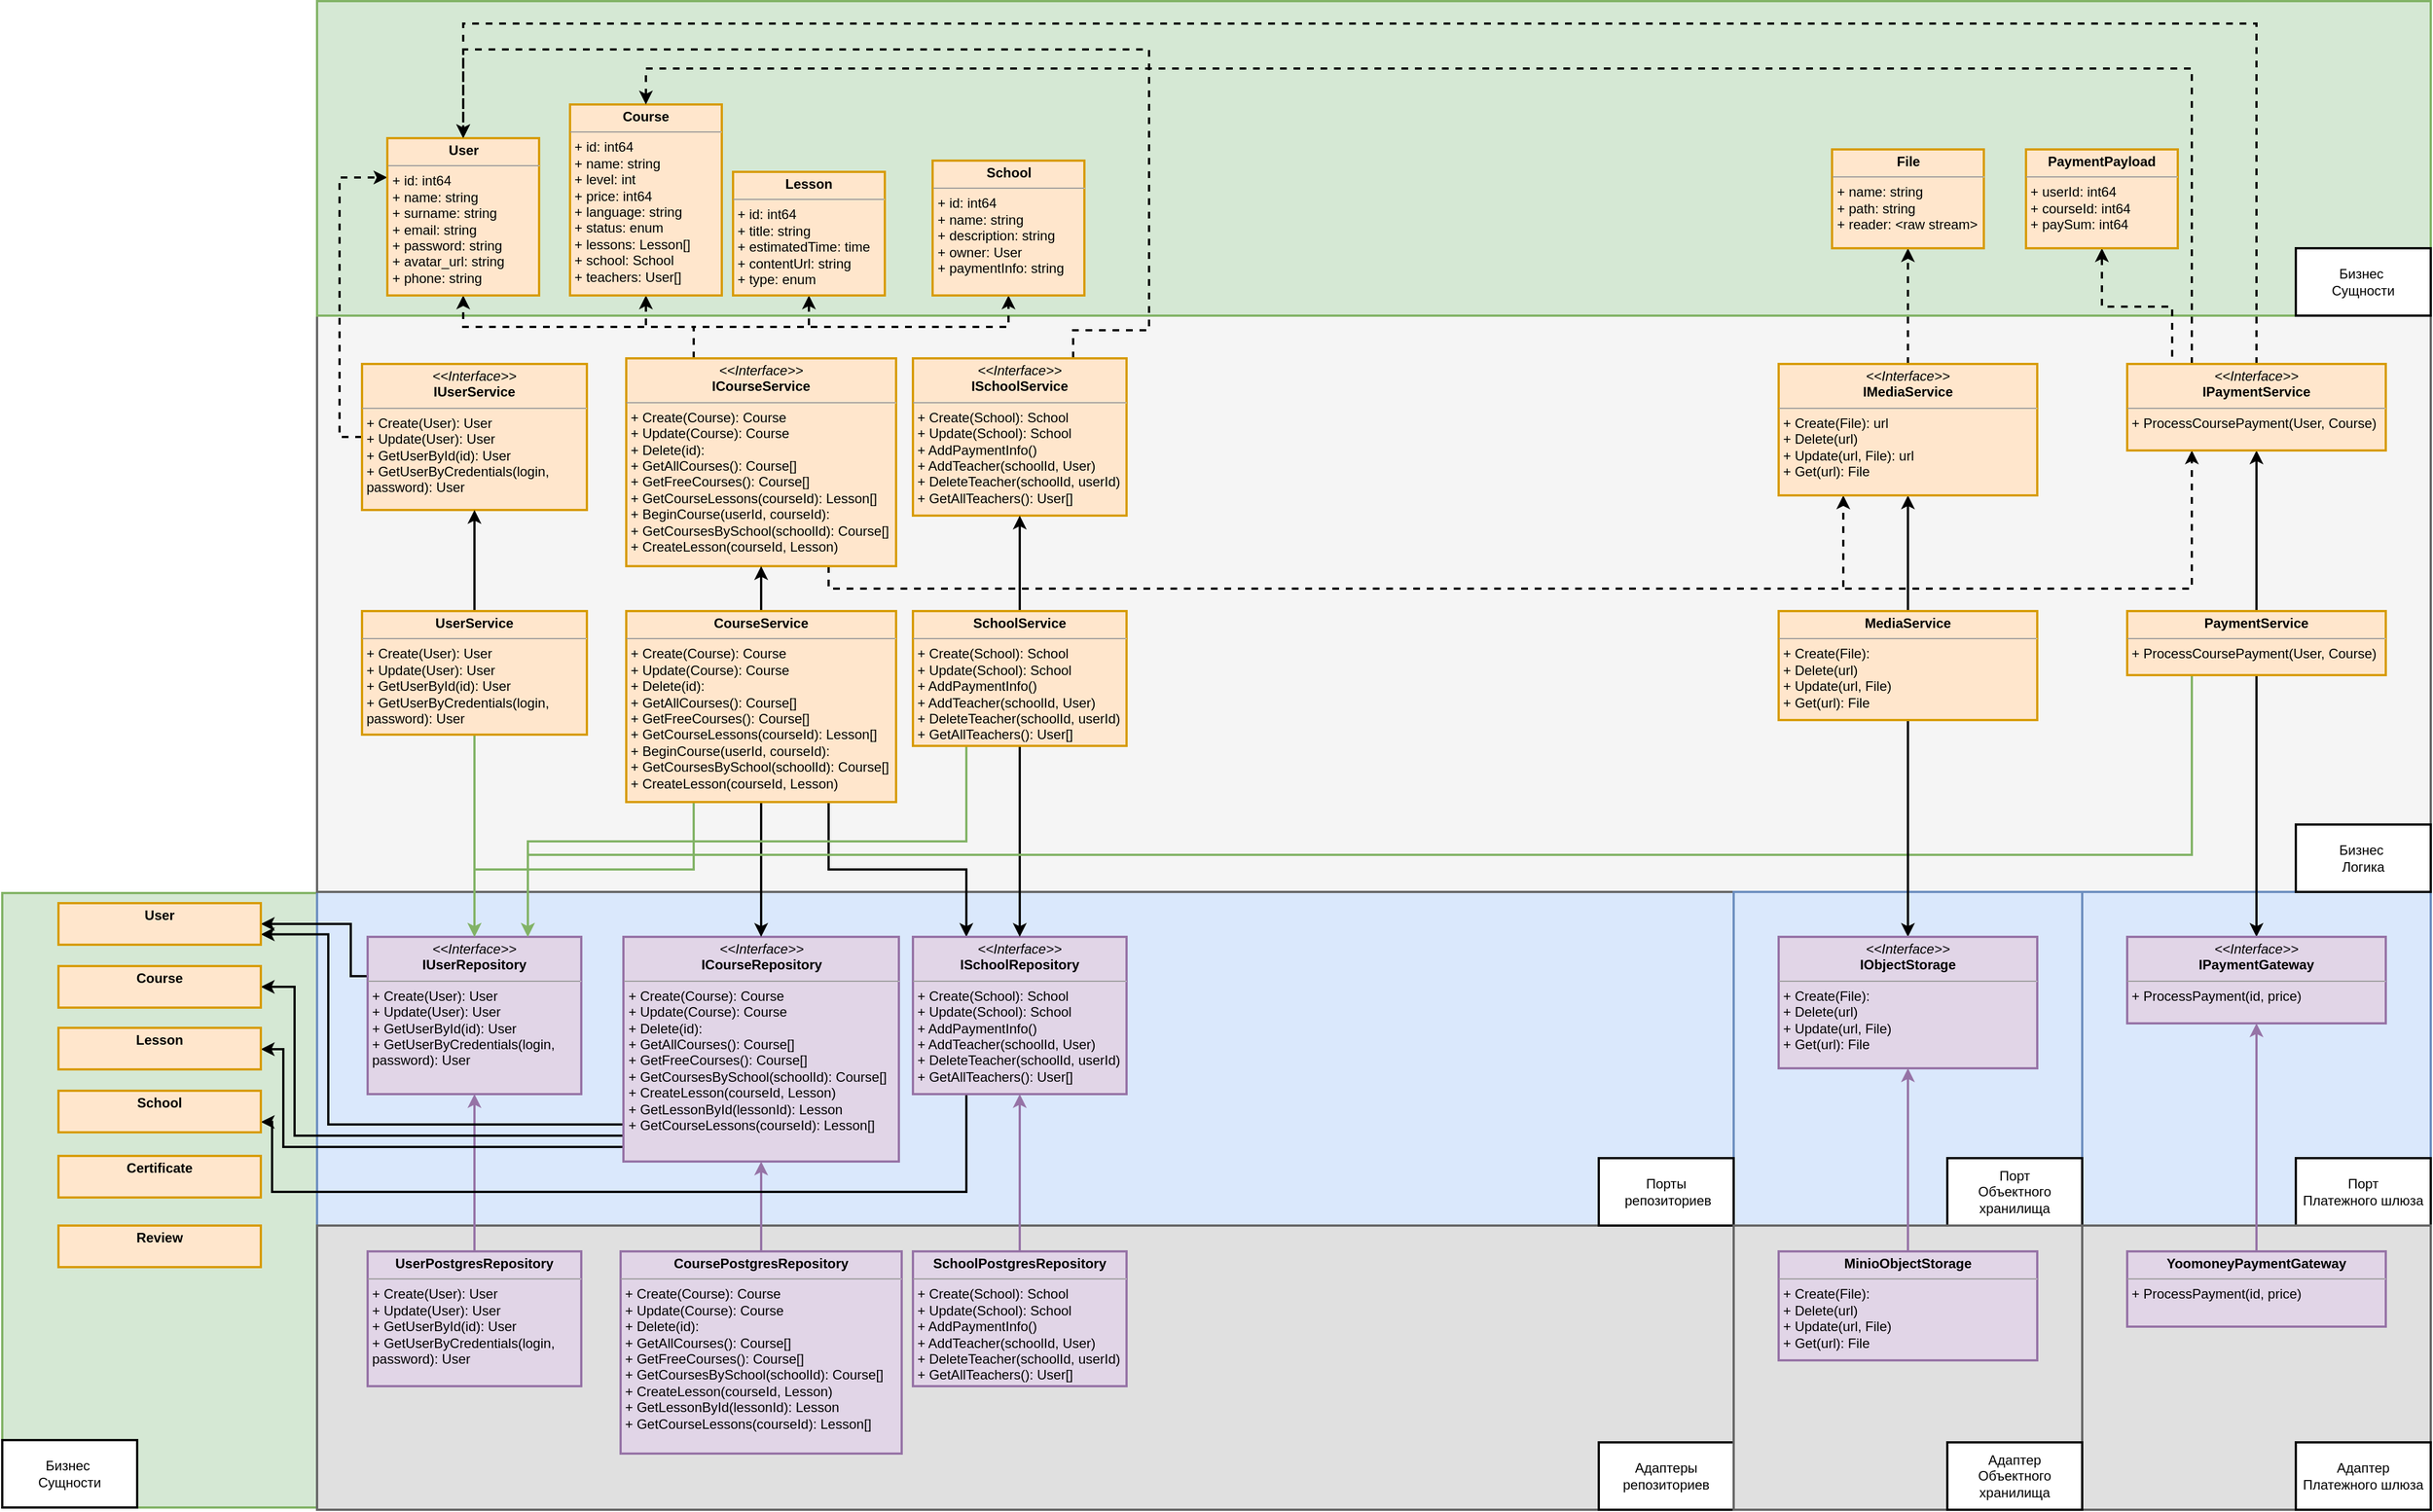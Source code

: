 <mxfile version="24.7.17">
  <diagram name="Page-1" id="ptuOgR4Koqc1qUkyCmJx">
    <mxGraphModel dx="1371" dy="1037" grid="1" gridSize="10" guides="1" tooltips="1" connect="1" arrows="1" fold="1" page="1" pageScale="1" pageWidth="827" pageHeight="1169" math="0" shadow="0">
      <root>
        <mxCell id="0" />
        <mxCell id="1" parent="0" />
        <mxCell id="_JWCpH6sBBp4K9ZSyjIy-2" value="" style="rounded=0;whiteSpace=wrap;html=1;strokeWidth=2;fillColor=#d5e8d4;strokeColor=#82b366;direction=south;" parent="1" vertex="1">
          <mxGeometry x="30" y="864" width="280" height="547" as="geometry" />
        </mxCell>
        <mxCell id="8MR5_gY_EwbowUMmGhpm-122" value="" style="rounded=0;whiteSpace=wrap;html=1;strokeWidth=2;fillColor=#dae8fc;strokeColor=#6c8ebf;" parent="1" vertex="1">
          <mxGeometry x="310" y="863" width="1260" height="297" as="geometry" />
        </mxCell>
        <mxCell id="8MR5_gY_EwbowUMmGhpm-123" value="" style="rounded=0;whiteSpace=wrap;html=1;strokeWidth=2;fillColor=#f5f5f5;fontColor=#333333;strokeColor=#666666;" parent="1" vertex="1">
          <mxGeometry x="310" y="83" width="1880" height="780" as="geometry" />
        </mxCell>
        <mxCell id="_JWCpH6sBBp4K9ZSyjIy-1" value="" style="rounded=0;whiteSpace=wrap;html=1;strokeWidth=2;fillColor=#d5e8d4;strokeColor=#82b366;" parent="1" vertex="1">
          <mxGeometry x="310" y="70" width="1880" height="280" as="geometry" />
        </mxCell>
        <mxCell id="8MR5_gY_EwbowUMmGhpm-121" value="" style="rounded=0;whiteSpace=wrap;html=1;strokeWidth=2;fillColor=#E0E0E0;strokeColor=#666666;fontColor=#333333;" parent="1" vertex="1">
          <mxGeometry x="310" y="1160" width="1260" height="253" as="geometry" />
        </mxCell>
        <mxCell id="_JWCpH6sBBp4K9ZSyjIy-9" style="edgeStyle=orthogonalEdgeStyle;rounded=0;orthogonalLoop=1;jettySize=auto;html=1;exitX=0;exitY=0.25;exitDx=0;exitDy=0;entryX=1;entryY=0.5;entryDx=0;entryDy=0;strokeWidth=2;" parent="1" source="8MR5_gY_EwbowUMmGhpm-12" target="_JWCpH6sBBp4K9ZSyjIy-3" edge="1">
          <mxGeometry relative="1" as="geometry">
            <Array as="points">
              <mxPoint x="340" y="938" />
              <mxPoint x="340" y="892" />
            </Array>
          </mxGeometry>
        </mxCell>
        <mxCell id="8MR5_gY_EwbowUMmGhpm-12" value="&lt;p style=&quot;margin:0px;margin-top:4px;text-align:center;&quot;&gt;&lt;i&gt;&amp;lt;&amp;lt;Interface&amp;gt;&amp;gt;&lt;/i&gt;&lt;br&gt;&lt;b&gt;IUserRepository&lt;/b&gt;&lt;/p&gt;&lt;hr size=&quot;1&quot;&gt;&lt;p style=&quot;border-color: var(--border-color); margin: 0px 0px 0px 4px;&quot;&gt;+ Create(User): User&lt;br style=&quot;border-color: var(--border-color);&quot;&gt;+ Update(User): User&lt;/p&gt;&lt;p style=&quot;border-color: var(--border-color); margin: 0px 0px 0px 4px;&quot;&gt;+ GetUserById(id): User&lt;/p&gt;&lt;p style=&quot;border-color: var(--border-color); margin: 0px 0px 0px 4px;&quot;&gt;+ GetUserByCredentials(login, password): User&lt;/p&gt;" style="verticalAlign=top;align=left;overflow=fill;fontSize=12;fontFamily=Helvetica;html=1;whiteSpace=wrap;strokeWidth=2;fillColor=#e1d5e7;strokeColor=#9673a6;" parent="1" vertex="1">
          <mxGeometry x="355" y="903" width="190" height="140" as="geometry" />
        </mxCell>
        <mxCell id="8MR5_gY_EwbowUMmGhpm-19" style="edgeStyle=orthogonalEdgeStyle;rounded=0;orthogonalLoop=1;jettySize=auto;html=1;exitX=0.5;exitY=0;exitDx=0;exitDy=0;entryX=0.5;entryY=1;entryDx=0;entryDy=0;fillColor=#e1d5e7;strokeColor=#9673a6;strokeWidth=2;" parent="1" source="8MR5_gY_EwbowUMmGhpm-13" target="8MR5_gY_EwbowUMmGhpm-12" edge="1">
          <mxGeometry relative="1" as="geometry" />
        </mxCell>
        <mxCell id="8MR5_gY_EwbowUMmGhpm-13" value="&lt;p style=&quot;margin:0px;margin-top:4px;text-align:center;&quot;&gt;&lt;b&gt;UserPostgresRepository&lt;/b&gt;&lt;/p&gt;&lt;hr size=&quot;1&quot;&gt;&lt;p style=&quot;border-color: var(--border-color); margin: 0px 0px 0px 4px;&quot;&gt;+ Create(User): User&lt;br style=&quot;border-color: var(--border-color);&quot;&gt;+ Update(User): User&lt;/p&gt;&lt;p style=&quot;border-color: var(--border-color); margin: 0px 0px 0px 4px;&quot;&gt;+ GetUserById(id): User&lt;/p&gt;&lt;p style=&quot;border-color: var(--border-color); margin: 0px 0px 0px 4px;&quot;&gt;+ GetUserByCredentials(login, password): User&lt;/p&gt;" style="verticalAlign=top;align=left;overflow=fill;fontSize=12;fontFamily=Helvetica;html=1;whiteSpace=wrap;strokeWidth=2;fillColor=#e1d5e7;strokeColor=#9673a6;" parent="1" vertex="1">
          <mxGeometry x="355" y="1183" width="190" height="120" as="geometry" />
        </mxCell>
        <mxCell id="8MR5_gY_EwbowUMmGhpm-92" style="edgeStyle=orthogonalEdgeStyle;rounded=0;orthogonalLoop=1;jettySize=auto;html=1;exitX=0;exitY=0.5;exitDx=0;exitDy=0;entryX=0;entryY=0.25;entryDx=0;entryDy=0;dashed=1;strokeWidth=2;" parent="1" source="8MR5_gY_EwbowUMmGhpm-15" target="8MR5_gY_EwbowUMmGhpm-83" edge="1">
          <mxGeometry relative="1" as="geometry" />
        </mxCell>
        <mxCell id="8MR5_gY_EwbowUMmGhpm-15" value="&lt;p style=&quot;margin:0px;margin-top:4px;text-align:center;&quot;&gt;&lt;i&gt;&amp;lt;&amp;lt;Interface&amp;gt;&amp;gt;&lt;/i&gt;&lt;br&gt;&lt;b&gt;IUserService&lt;/b&gt;&lt;/p&gt;&lt;hr size=&quot;1&quot;&gt;&lt;p style=&quot;margin:0px;margin-left:4px;&quot;&gt;+ Create(User): User&lt;br&gt;+ Update(User): User&lt;/p&gt;&lt;p style=&quot;margin:0px;margin-left:4px;&quot;&gt;+ GetUserById(id): User&lt;/p&gt;&lt;p style=&quot;margin:0px;margin-left:4px;&quot;&gt;+ GetUserByCredentials(login, password): User&lt;/p&gt;" style="verticalAlign=top;align=left;overflow=fill;fontSize=12;fontFamily=Helvetica;html=1;whiteSpace=wrap;strokeWidth=2;fillColor=#ffe6cc;strokeColor=#d79b00;" parent="1" vertex="1">
          <mxGeometry x="350" y="393" width="200" height="130" as="geometry" />
        </mxCell>
        <mxCell id="8MR5_gY_EwbowUMmGhpm-105" style="edgeStyle=orthogonalEdgeStyle;rounded=0;orthogonalLoop=1;jettySize=auto;html=1;exitX=0.5;exitY=0;exitDx=0;exitDy=0;entryX=0.5;entryY=1;entryDx=0;entryDy=0;strokeWidth=2;" parent="1" source="8MR5_gY_EwbowUMmGhpm-17" target="8MR5_gY_EwbowUMmGhpm-15" edge="1">
          <mxGeometry relative="1" as="geometry" />
        </mxCell>
        <mxCell id="8MR5_gY_EwbowUMmGhpm-110" style="edgeStyle=orthogonalEdgeStyle;rounded=0;orthogonalLoop=1;jettySize=auto;html=1;exitX=0.5;exitY=1;exitDx=0;exitDy=0;entryX=0.5;entryY=0;entryDx=0;entryDy=0;fillColor=#d5e8d4;strokeColor=#82b366;strokeWidth=2;endArrow=classic;endFill=1;startArrow=none;startFill=0;" parent="1" source="8MR5_gY_EwbowUMmGhpm-17" target="8MR5_gY_EwbowUMmGhpm-12" edge="1">
          <mxGeometry relative="1" as="geometry" />
        </mxCell>
        <mxCell id="8MR5_gY_EwbowUMmGhpm-17" value="&lt;p style=&quot;margin:0px;margin-top:4px;text-align:center;&quot;&gt;&lt;b&gt;UserService&lt;/b&gt;&lt;/p&gt;&lt;hr size=&quot;1&quot;&gt;&lt;p style=&quot;border-color: var(--border-color); margin: 0px 0px 0px 4px;&quot;&gt;+ Create(User): User&lt;br style=&quot;border-color: var(--border-color);&quot;&gt;+ Update(User): User&lt;/p&gt;&lt;p style=&quot;border-color: var(--border-color); margin: 0px 0px 0px 4px;&quot;&gt;+ GetUserById(id): User&lt;/p&gt;&lt;p style=&quot;border-color: var(--border-color); margin: 0px 0px 0px 4px;&quot;&gt;+ GetUserByCredentials(login, password): User&lt;/p&gt;" style="verticalAlign=top;align=left;overflow=fill;fontSize=12;fontFamily=Helvetica;html=1;whiteSpace=wrap;strokeWidth=2;fillColor=#ffe6cc;strokeColor=#d79b00;" parent="1" vertex="1">
          <mxGeometry x="350" y="613" width="200" height="110" as="geometry" />
        </mxCell>
        <mxCell id="_JWCpH6sBBp4K9ZSyjIy-10" style="edgeStyle=orthogonalEdgeStyle;rounded=0;orthogonalLoop=1;jettySize=auto;html=1;exitX=0;exitY=0.75;exitDx=0;exitDy=0;entryX=1;entryY=0.75;entryDx=0;entryDy=0;strokeWidth=2;" parent="1" source="8MR5_gY_EwbowUMmGhpm-41" target="_JWCpH6sBBp4K9ZSyjIy-3" edge="1">
          <mxGeometry relative="1" as="geometry">
            <Array as="points">
              <mxPoint x="583" y="1070" />
              <mxPoint x="320" y="1070" />
              <mxPoint x="320" y="901" />
            </Array>
          </mxGeometry>
        </mxCell>
        <mxCell id="_JWCpH6sBBp4K9ZSyjIy-12" style="edgeStyle=orthogonalEdgeStyle;rounded=0;orthogonalLoop=1;jettySize=auto;html=1;exitX=0;exitY=0.75;exitDx=0;exitDy=0;entryX=1;entryY=0.5;entryDx=0;entryDy=0;strokeWidth=2;" parent="1" source="8MR5_gY_EwbowUMmGhpm-41" target="_JWCpH6sBBp4K9ZSyjIy-4" edge="1">
          <mxGeometry relative="1" as="geometry">
            <Array as="points">
              <mxPoint x="583" y="1080" />
              <mxPoint x="290" y="1080" />
              <mxPoint x="290" y="948" />
            </Array>
          </mxGeometry>
        </mxCell>
        <mxCell id="_JWCpH6sBBp4K9ZSyjIy-13" style="edgeStyle=orthogonalEdgeStyle;rounded=0;orthogonalLoop=1;jettySize=auto;html=1;exitX=0;exitY=0.75;exitDx=0;exitDy=0;strokeWidth=2;" parent="1" source="8MR5_gY_EwbowUMmGhpm-41" target="_JWCpH6sBBp4K9ZSyjIy-5" edge="1">
          <mxGeometry relative="1" as="geometry">
            <Array as="points">
              <mxPoint x="583" y="1090" />
              <mxPoint x="280" y="1090" />
              <mxPoint x="280" y="1003" />
            </Array>
          </mxGeometry>
        </mxCell>
        <mxCell id="8MR5_gY_EwbowUMmGhpm-41" value="&lt;p style=&quot;margin:0px;margin-top:4px;text-align:center;&quot;&gt;&lt;i&gt;&amp;lt;&amp;lt;Interface&amp;gt;&amp;gt;&lt;/i&gt;&lt;br&gt;&lt;b&gt;ICourseRepository&lt;/b&gt;&lt;/p&gt;&lt;hr size=&quot;1&quot;&gt;&lt;p style=&quot;border-color: var(--border-color); margin: 0px 0px 0px 4px;&quot;&gt;+ Create(Course): Course&lt;br style=&quot;border-color: var(--border-color);&quot;&gt;+ Update(Course): Course&lt;/p&gt;&lt;p style=&quot;border-color: var(--border-color); margin: 0px 0px 0px 4px;&quot;&gt;+ Delete(id):&lt;/p&gt;&lt;p style=&quot;border-color: var(--border-color); margin: 0px 0px 0px 4px;&quot;&gt;+ GetAllCourses(): Course[]&lt;/p&gt;&lt;p style=&quot;border-color: var(--border-color); margin: 0px 0px 0px 4px;&quot;&gt;+ GetFreeCourses(): Course[]&lt;/p&gt;&lt;p style=&quot;border-color: var(--border-color); margin: 0px 0px 0px 4px;&quot;&gt;+ GetCoursesBySchool(schoolId): Course[]&lt;/p&gt;&lt;p style=&quot;border-color: var(--border-color); margin: 0px 0px 0px 4px;&quot;&gt;+ CreateLesson(courseId, Lesson)&lt;/p&gt;&lt;p style=&quot;border-color: var(--border-color); margin: 0px 0px 0px 4px;&quot;&gt;+ GetLessonById(lessonId): Lesson&lt;/p&gt;&lt;p style=&quot;border-color: var(--border-color); margin: 0px 0px 0px 4px;&quot;&gt;+ GetCourseLessons(courseId): Lesson[]&lt;br&gt;&lt;/p&gt;" style="verticalAlign=top;align=left;overflow=fill;fontSize=12;fontFamily=Helvetica;html=1;whiteSpace=wrap;strokeWidth=2;fillColor=#e1d5e7;strokeColor=#9673a6;" parent="1" vertex="1">
          <mxGeometry x="582.5" y="903" width="245" height="200" as="geometry" />
        </mxCell>
        <mxCell id="8MR5_gY_EwbowUMmGhpm-42" style="edgeStyle=orthogonalEdgeStyle;rounded=0;orthogonalLoop=1;jettySize=auto;html=1;exitX=0.5;exitY=0;exitDx=0;exitDy=0;entryX=0.5;entryY=1;entryDx=0;entryDy=0;fillColor=#e1d5e7;strokeColor=#9673a6;strokeWidth=2;" parent="1" source="8MR5_gY_EwbowUMmGhpm-43" target="8MR5_gY_EwbowUMmGhpm-41" edge="1">
          <mxGeometry relative="1" as="geometry" />
        </mxCell>
        <mxCell id="8MR5_gY_EwbowUMmGhpm-43" value="&lt;p style=&quot;margin:0px;margin-top:4px;text-align:center;&quot;&gt;&lt;b&gt;CoursePostgresRepository&lt;/b&gt;&lt;/p&gt;&lt;hr size=&quot;1&quot;&gt;&lt;p style=&quot;border-color: var(--border-color); margin: 0px 0px 0px 4px;&quot;&gt;+ Create(Course): Course&lt;br style=&quot;border-color: var(--border-color);&quot;&gt;+ Update(Course): Course&lt;/p&gt;&lt;p style=&quot;border-color: var(--border-color); margin: 0px 0px 0px 4px;&quot;&gt;+ Delete(id):&lt;/p&gt;&lt;p style=&quot;border-color: var(--border-color); margin: 0px 0px 0px 4px;&quot;&gt;+ GetAllCourses(): Course[]&lt;/p&gt;&lt;p style=&quot;border-color: var(--border-color); margin: 0px 0px 0px 4px;&quot;&gt;+ GetFreeCourses(): Course[]&lt;/p&gt;&lt;p style=&quot;border-color: var(--border-color); margin: 0px 0px 0px 4px;&quot;&gt;+ GetCoursesBySchool(schoolId): Course[]&lt;/p&gt;&lt;p style=&quot;border-color: var(--border-color); margin: 0px 0px 0px 4px;&quot;&gt;+ CreateLesson(courseId, Lesson)&lt;/p&gt;&lt;p style=&quot;border-color: var(--border-color); margin: 0px 0px 0px 4px;&quot;&gt;+ GetLessonById(lessonId): Lesson&lt;/p&gt;&lt;p style=&quot;border-color: var(--border-color); margin: 0px 0px 0px 4px;&quot;&gt;+ GetCourseLessons(courseId): Lesson[]&lt;/p&gt;" style="verticalAlign=top;align=left;overflow=fill;fontSize=12;fontFamily=Helvetica;html=1;whiteSpace=wrap;strokeWidth=2;fillColor=#e1d5e7;strokeColor=#9673a6;" parent="1" vertex="1">
          <mxGeometry x="580" y="1183" width="250" height="180" as="geometry" />
        </mxCell>
        <mxCell id="8MR5_gY_EwbowUMmGhpm-93" style="edgeStyle=orthogonalEdgeStyle;rounded=0;orthogonalLoop=1;jettySize=auto;html=1;exitX=0.25;exitY=0;exitDx=0;exitDy=0;entryX=0.5;entryY=1;entryDx=0;entryDy=0;dashed=1;strokeWidth=2;" parent="1" source="8MR5_gY_EwbowUMmGhpm-44" target="8MR5_gY_EwbowUMmGhpm-85" edge="1">
          <mxGeometry relative="1" as="geometry" />
        </mxCell>
        <mxCell id="8MR5_gY_EwbowUMmGhpm-94" style="edgeStyle=orthogonalEdgeStyle;rounded=0;orthogonalLoop=1;jettySize=auto;html=1;exitX=0.25;exitY=0;exitDx=0;exitDy=0;entryX=0.5;entryY=1;entryDx=0;entryDy=0;dashed=1;strokeWidth=2;" parent="1" source="8MR5_gY_EwbowUMmGhpm-44" target="8MR5_gY_EwbowUMmGhpm-89" edge="1">
          <mxGeometry relative="1" as="geometry" />
        </mxCell>
        <mxCell id="8MR5_gY_EwbowUMmGhpm-95" style="edgeStyle=orthogonalEdgeStyle;rounded=0;orthogonalLoop=1;jettySize=auto;html=1;exitX=0.25;exitY=0;exitDx=0;exitDy=0;entryX=0.5;entryY=1;entryDx=0;entryDy=0;dashed=1;strokeWidth=2;" parent="1" source="8MR5_gY_EwbowUMmGhpm-44" target="8MR5_gY_EwbowUMmGhpm-83" edge="1">
          <mxGeometry relative="1" as="geometry" />
        </mxCell>
        <mxCell id="8MR5_gY_EwbowUMmGhpm-96" style="edgeStyle=orthogonalEdgeStyle;rounded=0;orthogonalLoop=1;jettySize=auto;html=1;exitX=0.25;exitY=0;exitDx=0;exitDy=0;entryX=0.5;entryY=1;entryDx=0;entryDy=0;dashed=1;strokeWidth=2;" parent="1" source="8MR5_gY_EwbowUMmGhpm-44" target="8MR5_gY_EwbowUMmGhpm-87" edge="1">
          <mxGeometry relative="1" as="geometry" />
        </mxCell>
        <mxCell id="GJxRNkqhpNp7_QqbS1nD-1" style="edgeStyle=orthogonalEdgeStyle;rounded=0;orthogonalLoop=1;jettySize=auto;html=1;exitX=0.75;exitY=1;exitDx=0;exitDy=0;entryX=0.25;entryY=1;entryDx=0;entryDy=0;dashed=1;strokeWidth=2;" parent="1" source="8MR5_gY_EwbowUMmGhpm-44" target="_JWCpH6sBBp4K9ZSyjIy-32" edge="1">
          <mxGeometry relative="1" as="geometry" />
        </mxCell>
        <mxCell id="GJxRNkqhpNp7_QqbS1nD-2" style="edgeStyle=orthogonalEdgeStyle;rounded=0;orthogonalLoop=1;jettySize=auto;html=1;exitX=0.75;exitY=1;exitDx=0;exitDy=0;entryX=0.25;entryY=1;entryDx=0;entryDy=0;dashed=1;strokeWidth=2;" parent="1" source="8MR5_gY_EwbowUMmGhpm-44" target="_JWCpH6sBBp4K9ZSyjIy-33" edge="1">
          <mxGeometry relative="1" as="geometry" />
        </mxCell>
        <mxCell id="8MR5_gY_EwbowUMmGhpm-44" value="&lt;p style=&quot;margin:0px;margin-top:4px;text-align:center;&quot;&gt;&lt;i&gt;&amp;lt;&amp;lt;Interface&amp;gt;&amp;gt;&lt;/i&gt;&lt;br&gt;&lt;b&gt;ICourseService&lt;/b&gt;&lt;/p&gt;&lt;hr size=&quot;1&quot;&gt;&lt;p style=&quot;margin:0px;margin-left:4px;&quot;&gt;+ Create(Course): Course&lt;br&gt;+ Update(Course): Course&lt;/p&gt;&lt;p style=&quot;margin:0px;margin-left:4px;&quot;&gt;+ Delete(id):&lt;/p&gt;&lt;p style=&quot;margin:0px;margin-left:4px;&quot;&gt;+ GetAllCourses(): Course[]&lt;/p&gt;&lt;p style=&quot;margin:0px;margin-left:4px;&quot;&gt;+ GetFreeCourses(): Course[]&lt;/p&gt;&lt;p style=&quot;margin:0px;margin-left:4px;&quot;&gt;+ GetCourseLessons(courseId): Lesson[]&lt;/p&gt;&lt;p style=&quot;margin:0px;margin-left:4px;&quot;&gt;+ BeginCourse(userId, courseId):&amp;nbsp;&lt;/p&gt;&lt;p style=&quot;margin:0px;margin-left:4px;&quot;&gt;+ GetCoursesBySchool(schoolId): Course[]&lt;/p&gt;&lt;p style=&quot;margin:0px;margin-left:4px;&quot;&gt;+ CreateLesson(courseId, Lesson)&lt;/p&gt;" style="verticalAlign=top;align=left;overflow=fill;fontSize=12;fontFamily=Helvetica;html=1;whiteSpace=wrap;strokeWidth=2;fillColor=#ffe6cc;strokeColor=#d79b00;" parent="1" vertex="1">
          <mxGeometry x="585" y="388" width="240" height="185" as="geometry" />
        </mxCell>
        <mxCell id="8MR5_gY_EwbowUMmGhpm-106" style="edgeStyle=orthogonalEdgeStyle;rounded=0;orthogonalLoop=1;jettySize=auto;html=1;exitX=0.5;exitY=0;exitDx=0;exitDy=0;entryX=0.5;entryY=1;entryDx=0;entryDy=0;strokeWidth=2;" parent="1" source="8MR5_gY_EwbowUMmGhpm-47" target="8MR5_gY_EwbowUMmGhpm-44" edge="1">
          <mxGeometry relative="1" as="geometry" />
        </mxCell>
        <mxCell id="8MR5_gY_EwbowUMmGhpm-111" style="edgeStyle=orthogonalEdgeStyle;rounded=0;orthogonalLoop=1;jettySize=auto;html=1;exitX=0.5;exitY=1;exitDx=0;exitDy=0;entryX=0.5;entryY=0;entryDx=0;entryDy=0;strokeWidth=2;endArrow=classic;endFill=1;startArrow=none;startFill=0;" parent="1" source="8MR5_gY_EwbowUMmGhpm-47" target="8MR5_gY_EwbowUMmGhpm-41" edge="1">
          <mxGeometry relative="1" as="geometry" />
        </mxCell>
        <mxCell id="8MR5_gY_EwbowUMmGhpm-115" style="edgeStyle=orthogonalEdgeStyle;rounded=0;orthogonalLoop=1;jettySize=auto;html=1;exitX=0.25;exitY=1;exitDx=0;exitDy=0;entryX=0.5;entryY=0;entryDx=0;entryDy=0;fillColor=#d5e8d4;strokeColor=#82b366;strokeWidth=2;endArrow=classic;endFill=1;startArrow=none;startFill=0;" parent="1" source="8MR5_gY_EwbowUMmGhpm-47" target="8MR5_gY_EwbowUMmGhpm-12" edge="1">
          <mxGeometry relative="1" as="geometry" />
        </mxCell>
        <mxCell id="8MR5_gY_EwbowUMmGhpm-116" style="edgeStyle=orthogonalEdgeStyle;rounded=0;orthogonalLoop=1;jettySize=auto;html=1;exitX=0.75;exitY=1;exitDx=0;exitDy=0;entryX=0.25;entryY=0;entryDx=0;entryDy=0;strokeWidth=2;endArrow=classic;endFill=1;startArrow=none;startFill=0;" parent="1" source="8MR5_gY_EwbowUMmGhpm-47" target="8MR5_gY_EwbowUMmGhpm-50" edge="1">
          <mxGeometry relative="1" as="geometry" />
        </mxCell>
        <mxCell id="8MR5_gY_EwbowUMmGhpm-47" value="&lt;p style=&quot;margin:0px;margin-top:4px;text-align:center;&quot;&gt;&lt;b&gt;CourseService&lt;/b&gt;&lt;/p&gt;&lt;hr size=&quot;1&quot;&gt;&lt;p style=&quot;border-color: var(--border-color); margin: 0px 0px 0px 4px;&quot;&gt;+ Create(Course): Course&lt;br style=&quot;border-color: var(--border-color);&quot;&gt;+ Update(Course): Course&lt;/p&gt;&lt;p style=&quot;border-color: var(--border-color); margin: 0px 0px 0px 4px;&quot;&gt;+ Delete(id):&lt;/p&gt;&lt;p style=&quot;border-color: var(--border-color); margin: 0px 0px 0px 4px;&quot;&gt;+ GetAllCourses(): Course[]&lt;/p&gt;&lt;p style=&quot;border-color: var(--border-color); margin: 0px 0px 0px 4px;&quot;&gt;+ GetFreeCourses(): Course[]&lt;/p&gt;&lt;p style=&quot;border-color: var(--border-color); margin: 0px 0px 0px 4px;&quot;&gt;+ GetCourseLessons(courseId): Lesson[]&lt;/p&gt;&lt;p style=&quot;border-color: var(--border-color); margin: 0px 0px 0px 4px;&quot;&gt;+ BeginCourse(userId, courseId):&amp;nbsp;&lt;/p&gt;&lt;p style=&quot;border-color: var(--border-color); margin: 0px 0px 0px 4px;&quot;&gt;+ GetCoursesBySchool(schoolId): Course[]&lt;/p&gt;&lt;p style=&quot;border-color: var(--border-color); margin: 0px 0px 0px 4px;&quot;&gt;+ CreateLesson(courseId, Lesson)&lt;br&gt;&lt;/p&gt;" style="verticalAlign=top;align=left;overflow=fill;fontSize=12;fontFamily=Helvetica;html=1;whiteSpace=wrap;strokeWidth=2;fillColor=#ffe6cc;strokeColor=#d79b00;" parent="1" vertex="1">
          <mxGeometry x="585" y="613" width="240" height="170" as="geometry" />
        </mxCell>
        <mxCell id="_JWCpH6sBBp4K9ZSyjIy-16" style="edgeStyle=orthogonalEdgeStyle;rounded=0;orthogonalLoop=1;jettySize=auto;html=1;exitX=0.25;exitY=1;exitDx=0;exitDy=0;entryX=1;entryY=0.75;entryDx=0;entryDy=0;strokeWidth=2;" parent="1" source="8MR5_gY_EwbowUMmGhpm-50" target="_JWCpH6sBBp4K9ZSyjIy-6" edge="1">
          <mxGeometry relative="1" as="geometry">
            <Array as="points">
              <mxPoint x="887" y="1130" />
              <mxPoint x="270" y="1130" />
              <mxPoint x="270" y="1068" />
            </Array>
          </mxGeometry>
        </mxCell>
        <mxCell id="8MR5_gY_EwbowUMmGhpm-50" value="&lt;p style=&quot;margin:0px;margin-top:4px;text-align:center;&quot;&gt;&lt;i&gt;&amp;lt;&amp;lt;Interface&amp;gt;&amp;gt;&lt;/i&gt;&lt;br&gt;&lt;b&gt;ISchoolRepository&lt;/b&gt;&lt;/p&gt;&lt;hr size=&quot;1&quot;&gt;&lt;p style=&quot;border-color: var(--border-color); margin: 0px 0px 0px 4px;&quot;&gt;+ Create(School): School&lt;/p&gt;&lt;p style=&quot;border-color: var(--border-color); margin: 0px 0px 0px 4px;&quot;&gt;+ Update(School): School&lt;/p&gt;&lt;p style=&quot;border-color: var(--border-color); margin: 0px 0px 0px 4px;&quot;&gt;+ AddPaymentInfo()&lt;/p&gt;&lt;p style=&quot;border-color: var(--border-color); margin: 0px 0px 0px 4px;&quot;&gt;+ AddTeacher(schoolId, User)&lt;/p&gt;&lt;p style=&quot;border-color: var(--border-color); margin: 0px 0px 0px 4px;&quot;&gt;+ DeleteTeacher(schoolId, userId)&lt;/p&gt;&lt;p style=&quot;border-color: var(--border-color); margin: 0px 0px 0px 4px;&quot;&gt;+ GetAllTeachers(): User[]&lt;/p&gt;" style="verticalAlign=top;align=left;overflow=fill;fontSize=12;fontFamily=Helvetica;html=1;whiteSpace=wrap;strokeWidth=2;fillColor=#e1d5e7;strokeColor=#9673a6;" parent="1" vertex="1">
          <mxGeometry x="840" y="903" width="190" height="140" as="geometry" />
        </mxCell>
        <mxCell id="8MR5_gY_EwbowUMmGhpm-51" style="edgeStyle=orthogonalEdgeStyle;rounded=0;orthogonalLoop=1;jettySize=auto;html=1;exitX=0.5;exitY=0;exitDx=0;exitDy=0;entryX=0.5;entryY=1;entryDx=0;entryDy=0;fillColor=#e1d5e7;strokeColor=#9673a6;strokeWidth=2;" parent="1" source="8MR5_gY_EwbowUMmGhpm-52" target="8MR5_gY_EwbowUMmGhpm-50" edge="1">
          <mxGeometry relative="1" as="geometry" />
        </mxCell>
        <mxCell id="8MR5_gY_EwbowUMmGhpm-52" value="&lt;p style=&quot;margin:0px;margin-top:4px;text-align:center;&quot;&gt;&lt;b&gt;SchoolPostgresRepository&lt;/b&gt;&lt;/p&gt;&lt;hr size=&quot;1&quot;&gt;&lt;p style=&quot;border-color: var(--border-color); margin: 0px 0px 0px 4px;&quot;&gt;+ Create(School): School&lt;/p&gt;&lt;p style=&quot;border-color: var(--border-color); margin: 0px 0px 0px 4px;&quot;&gt;+ Update(School): School&lt;/p&gt;&lt;p style=&quot;border-color: var(--border-color); margin: 0px 0px 0px 4px;&quot;&gt;+ AddPaymentInfo()&lt;/p&gt;&lt;p style=&quot;border-color: var(--border-color); margin: 0px 0px 0px 4px;&quot;&gt;+ AddTeacher(schoolId, User)&lt;/p&gt;&lt;p style=&quot;border-color: var(--border-color); margin: 0px 0px 0px 4px;&quot;&gt;+ DeleteTeacher(schoolId, userId)&lt;/p&gt;&lt;p style=&quot;border-color: var(--border-color); margin: 0px 0px 0px 4px;&quot;&gt;+ GetAllTeachers(): User[]&lt;/p&gt;" style="verticalAlign=top;align=left;overflow=fill;fontSize=12;fontFamily=Helvetica;html=1;whiteSpace=wrap;strokeWidth=2;fillColor=#e1d5e7;strokeColor=#9673a6;" parent="1" vertex="1">
          <mxGeometry x="840" y="1183" width="190" height="120" as="geometry" />
        </mxCell>
        <mxCell id="8MR5_gY_EwbowUMmGhpm-97" style="edgeStyle=orthogonalEdgeStyle;rounded=0;orthogonalLoop=1;jettySize=auto;html=1;exitX=0.75;exitY=0;exitDx=0;exitDy=0;entryX=0.5;entryY=0;entryDx=0;entryDy=0;dashed=1;strokeWidth=2;" parent="1" source="8MR5_gY_EwbowUMmGhpm-53" target="8MR5_gY_EwbowUMmGhpm-83" edge="1">
          <mxGeometry relative="1" as="geometry">
            <mxPoint x="1050" y="143" as="targetPoint" />
            <Array as="points">
              <mxPoint x="982" y="363" />
              <mxPoint x="1050" y="363" />
              <mxPoint x="1050" y="113" />
              <mxPoint x="440" y="113" />
            </Array>
          </mxGeometry>
        </mxCell>
        <mxCell id="8MR5_gY_EwbowUMmGhpm-53" value="&lt;p style=&quot;margin:0px;margin-top:4px;text-align:center;&quot;&gt;&lt;i&gt;&amp;lt;&amp;lt;Interface&amp;gt;&amp;gt;&lt;/i&gt;&lt;br&gt;&lt;b&gt;ISchoolService&lt;/b&gt;&lt;/p&gt;&lt;hr size=&quot;1&quot;&gt;&lt;p style=&quot;margin:0px;margin-left:4px;&quot;&gt;+ Create(School): School&lt;/p&gt;&lt;p style=&quot;margin:0px;margin-left:4px;&quot;&gt;+ Update(School): School&lt;/p&gt;&lt;p style=&quot;margin:0px;margin-left:4px;&quot;&gt;+ AddPaymentInfo()&lt;/p&gt;&lt;p style=&quot;margin:0px;margin-left:4px;&quot;&gt;+ AddTeacher(schoolId, User)&lt;/p&gt;&lt;p style=&quot;margin:0px;margin-left:4px;&quot;&gt;+ DeleteTeacher(schoolId, userId)&lt;/p&gt;&lt;p style=&quot;margin:0px;margin-left:4px;&quot;&gt;+ GetAllTeachers(): User[]&lt;/p&gt;" style="verticalAlign=top;align=left;overflow=fill;fontSize=12;fontFamily=Helvetica;html=1;whiteSpace=wrap;strokeWidth=2;fillColor=#ffe6cc;strokeColor=#d79b00;" parent="1" vertex="1">
          <mxGeometry x="840" y="388" width="190" height="140" as="geometry" />
        </mxCell>
        <mxCell id="8MR5_gY_EwbowUMmGhpm-107" style="edgeStyle=orthogonalEdgeStyle;rounded=0;orthogonalLoop=1;jettySize=auto;html=1;exitX=0.5;exitY=0;exitDx=0;exitDy=0;entryX=0.5;entryY=1;entryDx=0;entryDy=0;strokeWidth=2;" parent="1" source="8MR5_gY_EwbowUMmGhpm-56" target="8MR5_gY_EwbowUMmGhpm-53" edge="1">
          <mxGeometry relative="1" as="geometry" />
        </mxCell>
        <mxCell id="8MR5_gY_EwbowUMmGhpm-112" style="edgeStyle=orthogonalEdgeStyle;rounded=0;orthogonalLoop=1;jettySize=auto;html=1;exitX=0.5;exitY=1;exitDx=0;exitDy=0;entryX=0.5;entryY=0;entryDx=0;entryDy=0;strokeWidth=2;endArrow=classic;endFill=1;startArrow=none;startFill=0;" parent="1" source="8MR5_gY_EwbowUMmGhpm-56" target="8MR5_gY_EwbowUMmGhpm-50" edge="1">
          <mxGeometry relative="1" as="geometry" />
        </mxCell>
        <mxCell id="8MR5_gY_EwbowUMmGhpm-117" style="edgeStyle=orthogonalEdgeStyle;rounded=0;orthogonalLoop=1;jettySize=auto;html=1;exitX=0.25;exitY=1;exitDx=0;exitDy=0;entryX=0.75;entryY=0;entryDx=0;entryDy=0;fillColor=#d5e8d4;strokeColor=#82b366;strokeWidth=2;endArrow=classic;endFill=1;startArrow=none;startFill=0;" parent="1" source="8MR5_gY_EwbowUMmGhpm-56" target="8MR5_gY_EwbowUMmGhpm-12" edge="1">
          <mxGeometry relative="1" as="geometry">
            <Array as="points">
              <mxPoint x="887" y="818" />
              <mxPoint x="497" y="818" />
            </Array>
          </mxGeometry>
        </mxCell>
        <mxCell id="8MR5_gY_EwbowUMmGhpm-56" value="&lt;p style=&quot;margin:0px;margin-top:4px;text-align:center;&quot;&gt;&lt;b&gt;SchoolService&lt;/b&gt;&lt;/p&gt;&lt;hr size=&quot;1&quot;&gt;&lt;p style=&quot;border-color: var(--border-color); margin: 0px 0px 0px 4px;&quot;&gt;+ Create(School): School&lt;/p&gt;&lt;p style=&quot;border-color: var(--border-color); margin: 0px 0px 0px 4px;&quot;&gt;+ Update(School): School&lt;/p&gt;&lt;p style=&quot;border-color: var(--border-color); margin: 0px 0px 0px 4px;&quot;&gt;+ AddPaymentInfo()&lt;/p&gt;&lt;p style=&quot;border-color: var(--border-color); margin: 0px 0px 0px 4px;&quot;&gt;+ AddTeacher(schoolId, User)&lt;/p&gt;&lt;p style=&quot;border-color: var(--border-color); margin: 0px 0px 0px 4px;&quot;&gt;+ DeleteTeacher(schoolId, userId)&lt;/p&gt;&lt;p style=&quot;border-color: var(--border-color); margin: 0px 0px 0px 4px;&quot;&gt;+ GetAllTeachers(): User[]&lt;/p&gt;" style="verticalAlign=top;align=left;overflow=fill;fontSize=12;fontFamily=Helvetica;html=1;whiteSpace=wrap;strokeWidth=2;fillColor=#ffe6cc;strokeColor=#d79b00;" parent="1" vertex="1">
          <mxGeometry x="840" y="613" width="190" height="120" as="geometry" />
        </mxCell>
        <mxCell id="8MR5_gY_EwbowUMmGhpm-83" value="&lt;p style=&quot;margin:0px;margin-top:4px;text-align:center;&quot;&gt;&lt;b&gt;User&lt;/b&gt;&lt;/p&gt;&lt;hr size=&quot;1&quot;&gt;&lt;p style=&quot;border-color: var(--border-color); margin: 0px 0px 0px 4px;&quot;&gt;+ id: int64&lt;br style=&quot;border-color: var(--border-color);&quot;&gt;+ name: string&lt;/p&gt;&lt;p style=&quot;border-color: var(--border-color); margin: 0px 0px 0px 4px;&quot;&gt;+ surname: string&lt;/p&gt;&lt;p style=&quot;border-color: var(--border-color); margin: 0px 0px 0px 4px;&quot;&gt;+ email: string&lt;/p&gt;&lt;p style=&quot;border-color: var(--border-color); margin: 0px 0px 0px 4px;&quot;&gt;+ password: string&lt;/p&gt;&lt;p style=&quot;border-color: var(--border-color); margin: 0px 0px 0px 4px;&quot;&gt;+ avatar_url: string&lt;/p&gt;&lt;p style=&quot;border-color: var(--border-color); margin: 0px 0px 0px 4px;&quot;&gt;+ phone: string&lt;/p&gt;" style="verticalAlign=top;align=left;overflow=fill;fontSize=12;fontFamily=Helvetica;html=1;whiteSpace=wrap;strokeWidth=2;fillColor=#ffe6cc;strokeColor=#d79b00;" parent="1" vertex="1">
          <mxGeometry x="372.5" y="192" width="135" height="140" as="geometry" />
        </mxCell>
        <mxCell id="8MR5_gY_EwbowUMmGhpm-85" value="&lt;p style=&quot;margin:0px;margin-top:4px;text-align:center;&quot;&gt;&lt;b&gt;Course&lt;/b&gt;&lt;/p&gt;&lt;hr size=&quot;1&quot;&gt;&lt;p style=&quot;border-color: var(--border-color); margin: 0px 0px 0px 4px;&quot;&gt;+ id: int64&lt;br style=&quot;border-color: var(--border-color);&quot;&gt;+ name: string&lt;/p&gt;&lt;p style=&quot;border-color: var(--border-color); margin: 0px 0px 0px 4px;&quot;&gt;+ level: int&lt;/p&gt;&lt;p style=&quot;border-color: var(--border-color); margin: 0px 0px 0px 4px;&quot;&gt;+ price: int64&lt;/p&gt;&lt;p style=&quot;border-color: var(--border-color); margin: 0px 0px 0px 4px;&quot;&gt;+ language: string&lt;/p&gt;&lt;p style=&quot;border-color: var(--border-color); margin: 0px 0px 0px 4px;&quot;&gt;+ status: enum&lt;/p&gt;&lt;p style=&quot;border-color: var(--border-color); margin: 0px 0px 0px 4px;&quot;&gt;+ lessons: Lesson[]&lt;/p&gt;&lt;p style=&quot;border-color: var(--border-color); margin: 0px 0px 0px 4px;&quot;&gt;+ school: School&lt;/p&gt;&lt;p style=&quot;border-color: var(--border-color); margin: 0px 0px 0px 4px;&quot;&gt;+ teachers: User[]&lt;/p&gt;" style="verticalAlign=top;align=left;overflow=fill;fontSize=12;fontFamily=Helvetica;html=1;whiteSpace=wrap;strokeWidth=2;fillColor=#ffe6cc;strokeColor=#d79b00;" parent="1" vertex="1">
          <mxGeometry x="535" y="162" width="135" height="170" as="geometry" />
        </mxCell>
        <mxCell id="8MR5_gY_EwbowUMmGhpm-87" value="&lt;p style=&quot;margin:0px;margin-top:4px;text-align:center;&quot;&gt;&lt;b&gt;School&lt;/b&gt;&lt;/p&gt;&lt;hr size=&quot;1&quot;&gt;&lt;p style=&quot;border-color: var(--border-color); margin: 0px 0px 0px 4px;&quot;&gt;+ id: int64&lt;br style=&quot;border-color: var(--border-color);&quot;&gt;+ name: string&lt;/p&gt;&lt;p style=&quot;border-color: var(--border-color); margin: 0px 0px 0px 4px;&quot;&gt;+ description: string&lt;/p&gt;&lt;p style=&quot;border-color: var(--border-color); margin: 0px 0px 0px 4px;&quot;&gt;+ owner: User&lt;/p&gt;&lt;p style=&quot;border-color: var(--border-color); margin: 0px 0px 0px 4px;&quot;&gt;+ paymentInfo: string&lt;/p&gt;" style="verticalAlign=top;align=left;overflow=fill;fontSize=12;fontFamily=Helvetica;html=1;whiteSpace=wrap;strokeWidth=2;fillColor=#ffe6cc;strokeColor=#d79b00;" parent="1" vertex="1">
          <mxGeometry x="857.5" y="212" width="135" height="120" as="geometry" />
        </mxCell>
        <mxCell id="8MR5_gY_EwbowUMmGhpm-89" value="&lt;p style=&quot;margin:0px;margin-top:4px;text-align:center;&quot;&gt;&lt;b&gt;Lesson&lt;/b&gt;&lt;/p&gt;&lt;hr size=&quot;1&quot;&gt;&lt;p style=&quot;border-color: var(--border-color); margin: 0px 0px 0px 4px;&quot;&gt;+ id: int64&lt;br style=&quot;border-color: var(--border-color);&quot;&gt;+ title: string&lt;/p&gt;&lt;p style=&quot;border-color: var(--border-color); margin: 0px 0px 0px 4px;&quot;&gt;+ estimatedTime: time&lt;/p&gt;&lt;p style=&quot;border-color: var(--border-color); margin: 0px 0px 0px 4px;&quot;&gt;&lt;span style=&quot;background-color: initial;&quot;&gt;+ contentUrl: string&lt;/span&gt;&lt;/p&gt;&lt;p style=&quot;border-color: var(--border-color); margin: 0px 0px 0px 4px;&quot;&gt;&lt;span style=&quot;background-color: initial;&quot;&gt;+ type: enum&amp;nbsp;&lt;/span&gt;&lt;/p&gt;" style="verticalAlign=top;align=left;overflow=fill;fontSize=12;fontFamily=Helvetica;html=1;whiteSpace=wrap;strokeWidth=2;fillColor=#ffe6cc;strokeColor=#d79b00;" parent="1" vertex="1">
          <mxGeometry x="680" y="222" width="135" height="110" as="geometry" />
        </mxCell>
        <mxCell id="8MR5_gY_EwbowUMmGhpm-124" value="Адаптеры репозиториев" style="rounded=0;whiteSpace=wrap;html=1;strokeWidth=2;" parent="1" vertex="1">
          <mxGeometry x="1450" y="1353" width="120" height="60" as="geometry" />
        </mxCell>
        <mxCell id="_JWCpH6sBBp4K9ZSyjIy-3" value="&lt;p style=&quot;margin:0px;margin-top:4px;text-align:center;&quot;&gt;&lt;b&gt;User&lt;/b&gt;&lt;/p&gt;&lt;p style=&quot;border-color: var(--border-color); margin: 0px 0px 0px 4px;&quot;&gt;&lt;br&gt;&lt;/p&gt;" style="verticalAlign=top;align=left;overflow=fill;fontSize=12;fontFamily=Helvetica;html=1;whiteSpace=wrap;strokeWidth=2;fillColor=#ffe6cc;strokeColor=#d79b00;" parent="1" vertex="1">
          <mxGeometry x="80" y="873" width="180" height="37" as="geometry" />
        </mxCell>
        <mxCell id="_JWCpH6sBBp4K9ZSyjIy-4" value="&lt;p style=&quot;margin:0px;margin-top:4px;text-align:center;&quot;&gt;&lt;b&gt;Course&lt;/b&gt;&lt;/p&gt;" style="verticalAlign=top;align=left;overflow=fill;fontSize=12;fontFamily=Helvetica;html=1;whiteSpace=wrap;strokeWidth=2;fillColor=#ffe6cc;strokeColor=#d79b00;" parent="1" vertex="1">
          <mxGeometry x="80" y="929" width="180" height="37" as="geometry" />
        </mxCell>
        <mxCell id="_JWCpH6sBBp4K9ZSyjIy-5" value="&lt;p style=&quot;margin:0px;margin-top:4px;text-align:center;&quot;&gt;&lt;b&gt;Lesson&lt;/b&gt;&lt;/p&gt;" style="verticalAlign=top;align=left;overflow=fill;fontSize=12;fontFamily=Helvetica;html=1;whiteSpace=wrap;strokeWidth=2;fillColor=#ffe6cc;strokeColor=#d79b00;" parent="1" vertex="1">
          <mxGeometry x="80" y="984" width="180" height="37" as="geometry" />
        </mxCell>
        <mxCell id="_JWCpH6sBBp4K9ZSyjIy-6" value="&lt;p style=&quot;margin:0px;margin-top:4px;text-align:center;&quot;&gt;&lt;b&gt;School&lt;/b&gt;&lt;/p&gt;" style="verticalAlign=top;align=left;overflow=fill;fontSize=12;fontFamily=Helvetica;html=1;whiteSpace=wrap;strokeWidth=2;fillColor=#ffe6cc;strokeColor=#d79b00;" parent="1" vertex="1">
          <mxGeometry x="80" y="1040" width="180" height="37" as="geometry" />
        </mxCell>
        <mxCell id="_JWCpH6sBBp4K9ZSyjIy-7" value="&lt;p style=&quot;margin:0px;margin-top:4px;text-align:center;&quot;&gt;&lt;b&gt;Certificate&lt;/b&gt;&lt;/p&gt;" style="verticalAlign=top;align=left;overflow=fill;fontSize=12;fontFamily=Helvetica;html=1;whiteSpace=wrap;strokeWidth=2;fillColor=#ffe6cc;strokeColor=#d79b00;" parent="1" vertex="1">
          <mxGeometry x="80" y="1098" width="180" height="37" as="geometry" />
        </mxCell>
        <mxCell id="_JWCpH6sBBp4K9ZSyjIy-8" value="&lt;p style=&quot;margin:0px;margin-top:4px;text-align:center;&quot;&gt;&lt;b&gt;Review&lt;/b&gt;&lt;/p&gt;" style="verticalAlign=top;align=left;overflow=fill;fontSize=12;fontFamily=Helvetica;html=1;whiteSpace=wrap;strokeWidth=2;fillColor=#ffe6cc;strokeColor=#d79b00;" parent="1" vertex="1">
          <mxGeometry x="80" y="1160" width="180" height="37" as="geometry" />
        </mxCell>
        <mxCell id="_JWCpH6sBBp4K9ZSyjIy-14" value="Бизнес&amp;nbsp;&lt;br&gt;Сущности" style="rounded=0;whiteSpace=wrap;html=1;strokeWidth=2;" parent="1" vertex="1">
          <mxGeometry x="2070" y="290" width="120" height="60" as="geometry" />
        </mxCell>
        <mxCell id="_JWCpH6sBBp4K9ZSyjIy-15" value="Бизнес&amp;nbsp;&lt;br&gt;Сущности" style="rounded=0;whiteSpace=wrap;html=1;strokeWidth=2;" parent="1" vertex="1">
          <mxGeometry x="30" y="1351" width="120" height="60" as="geometry" />
        </mxCell>
        <mxCell id="_JWCpH6sBBp4K9ZSyjIy-20" value="" style="rounded=0;whiteSpace=wrap;html=1;strokeWidth=2;fillColor=#dae8fc;strokeColor=#6c8ebf;" parent="1" vertex="1">
          <mxGeometry x="1570" y="863" width="310" height="297" as="geometry" />
        </mxCell>
        <mxCell id="8MR5_gY_EwbowUMmGhpm-125" value="Порты&lt;br&gt;&amp;nbsp;репозиториев" style="rounded=0;whiteSpace=wrap;html=1;strokeWidth=2;" parent="1" vertex="1">
          <mxGeometry x="1450" y="1100" width="120" height="60" as="geometry" />
        </mxCell>
        <mxCell id="_JWCpH6sBBp4K9ZSyjIy-22" value="" style="rounded=0;whiteSpace=wrap;html=1;strokeWidth=2;fillColor=#dae8fc;strokeColor=#6c8ebf;" parent="1" vertex="1">
          <mxGeometry x="1880" y="863" width="310" height="297" as="geometry" />
        </mxCell>
        <mxCell id="_JWCpH6sBBp4K9ZSyjIy-23" value="Порт &lt;br&gt;Платежного шлюза" style="rounded=0;whiteSpace=wrap;html=1;strokeWidth=2;" parent="1" vertex="1">
          <mxGeometry x="2070" y="1100" width="120" height="60" as="geometry" />
        </mxCell>
        <mxCell id="_JWCpH6sBBp4K9ZSyjIy-21" value="Порт&lt;br&gt;Объектного хранилища" style="rounded=0;whiteSpace=wrap;html=1;strokeWidth=2;" parent="1" vertex="1">
          <mxGeometry x="1760" y="1100" width="120" height="60" as="geometry" />
        </mxCell>
        <mxCell id="8MR5_gY_EwbowUMmGhpm-126" value="Бизнес&amp;nbsp;&lt;br&gt;Логика" style="rounded=0;whiteSpace=wrap;html=1;strokeWidth=2;" parent="1" vertex="1">
          <mxGeometry x="2070" y="803" width="120" height="60" as="geometry" />
        </mxCell>
        <mxCell id="_JWCpH6sBBp4K9ZSyjIy-24" value="" style="rounded=0;whiteSpace=wrap;html=1;strokeWidth=2;fillColor=#E0E0E0;strokeColor=#666666;fontColor=#333333;" parent="1" vertex="1">
          <mxGeometry x="1570" y="1160" width="310" height="253" as="geometry" />
        </mxCell>
        <mxCell id="_JWCpH6sBBp4K9ZSyjIy-25" value="" style="rounded=0;whiteSpace=wrap;html=1;strokeWidth=2;fillColor=#E0E0E0;strokeColor=#666666;fontColor=#333333;" parent="1" vertex="1">
          <mxGeometry x="1880" y="1160" width="310" height="253" as="geometry" />
        </mxCell>
        <mxCell id="_JWCpH6sBBp4K9ZSyjIy-26" value="Адаптер &lt;br&gt;Объектного хранилища" style="rounded=0;whiteSpace=wrap;html=1;strokeWidth=2;" parent="1" vertex="1">
          <mxGeometry x="1760" y="1353" width="120" height="60" as="geometry" />
        </mxCell>
        <mxCell id="_JWCpH6sBBp4K9ZSyjIy-27" value="Адаптер&lt;br&gt;Платежного шлюза" style="rounded=0;whiteSpace=wrap;html=1;strokeWidth=2;" parent="1" vertex="1">
          <mxGeometry x="2070" y="1353" width="120" height="60" as="geometry" />
        </mxCell>
        <mxCell id="_JWCpH6sBBp4K9ZSyjIy-35" style="edgeStyle=orthogonalEdgeStyle;rounded=0;orthogonalLoop=1;jettySize=auto;html=1;exitX=0.5;exitY=0;exitDx=0;exitDy=0;entryX=0.5;entryY=1;entryDx=0;entryDy=0;strokeWidth=2;" parent="1" source="_JWCpH6sBBp4K9ZSyjIy-28" target="_JWCpH6sBBp4K9ZSyjIy-33" edge="1">
          <mxGeometry relative="1" as="geometry" />
        </mxCell>
        <mxCell id="_JWCpH6sBBp4K9ZSyjIy-44" style="edgeStyle=orthogonalEdgeStyle;rounded=0;orthogonalLoop=1;jettySize=auto;html=1;exitX=0.5;exitY=1;exitDx=0;exitDy=0;entryX=0.5;entryY=0;entryDx=0;entryDy=0;strokeWidth=2;" parent="1" source="_JWCpH6sBBp4K9ZSyjIy-28" target="_JWCpH6sBBp4K9ZSyjIy-40" edge="1">
          <mxGeometry relative="1" as="geometry" />
        </mxCell>
        <mxCell id="_JWCpH6sBBp4K9ZSyjIy-47" style="edgeStyle=orthogonalEdgeStyle;rounded=0;orthogonalLoop=1;jettySize=auto;html=1;exitX=0.25;exitY=1;exitDx=0;exitDy=0;entryX=0.75;entryY=0;entryDx=0;entryDy=0;fillColor=#d5e8d4;strokeColor=#82b366;strokeWidth=2;" parent="1" source="_JWCpH6sBBp4K9ZSyjIy-28" target="8MR5_gY_EwbowUMmGhpm-12" edge="1">
          <mxGeometry relative="1" as="geometry">
            <Array as="points">
              <mxPoint x="1978" y="830" />
              <mxPoint x="498" y="830" />
            </Array>
          </mxGeometry>
        </mxCell>
        <mxCell id="_JWCpH6sBBp4K9ZSyjIy-28" value="&lt;p style=&quot;margin:0px;margin-top:4px;text-align:center;&quot;&gt;&lt;b&gt;PaymentService&lt;/b&gt;&lt;/p&gt;&lt;hr size=&quot;1&quot;&gt;&lt;p style=&quot;border-color: var(--border-color); margin: 0px 0px 0px 4px;&quot;&gt;+ ProcessCoursePayment(User, Course)&lt;br&gt;&lt;/p&gt;" style="verticalAlign=top;align=left;overflow=fill;fontSize=12;fontFamily=Helvetica;html=1;whiteSpace=wrap;strokeWidth=2;fillColor=#ffe6cc;strokeColor=#d79b00;" parent="1" vertex="1">
          <mxGeometry x="1920" y="613" width="230" height="57" as="geometry" />
        </mxCell>
        <mxCell id="_JWCpH6sBBp4K9ZSyjIy-34" style="edgeStyle=orthogonalEdgeStyle;rounded=0;orthogonalLoop=1;jettySize=auto;html=1;exitX=0.5;exitY=0;exitDx=0;exitDy=0;entryX=0.5;entryY=1;entryDx=0;entryDy=0;strokeWidth=2;" parent="1" source="_JWCpH6sBBp4K9ZSyjIy-30" target="_JWCpH6sBBp4K9ZSyjIy-32" edge="1">
          <mxGeometry relative="1" as="geometry" />
        </mxCell>
        <mxCell id="_JWCpH6sBBp4K9ZSyjIy-39" style="edgeStyle=orthogonalEdgeStyle;rounded=0;orthogonalLoop=1;jettySize=auto;html=1;exitX=0.5;exitY=1;exitDx=0;exitDy=0;entryX=0.5;entryY=0;entryDx=0;entryDy=0;strokeWidth=2;" parent="1" source="_JWCpH6sBBp4K9ZSyjIy-30" target="_JWCpH6sBBp4K9ZSyjIy-36" edge="1">
          <mxGeometry relative="1" as="geometry" />
        </mxCell>
        <mxCell id="_JWCpH6sBBp4K9ZSyjIy-30" value="&lt;p style=&quot;margin:0px;margin-top:4px;text-align:center;&quot;&gt;&lt;b&gt;MediaService&lt;/b&gt;&lt;/p&gt;&lt;hr size=&quot;1&quot;&gt;&lt;p style=&quot;border-color: var(--border-color); margin: 0px 0px 0px 4px;&quot;&gt;+ Create(File):&amp;nbsp;&lt;/p&gt;&lt;p style=&quot;border-color: var(--border-color); margin: 0px 0px 0px 4px;&quot;&gt;+ Delete(url)&lt;/p&gt;&lt;p style=&quot;border-color: var(--border-color); margin: 0px 0px 0px 4px;&quot;&gt;+ Update(url, File)&lt;/p&gt;&lt;p style=&quot;border-color: var(--border-color); margin: 0px 0px 0px 4px;&quot;&gt;+ Get(url): File&lt;/p&gt;" style="verticalAlign=top;align=left;overflow=fill;fontSize=12;fontFamily=Helvetica;html=1;whiteSpace=wrap;strokeWidth=2;fillColor=#ffe6cc;strokeColor=#d79b00;" parent="1" vertex="1">
          <mxGeometry x="1610" y="613" width="230" height="97" as="geometry" />
        </mxCell>
        <mxCell id="iXFW0lyWxN31UAV5JqQT-3" style="edgeStyle=orthogonalEdgeStyle;rounded=0;orthogonalLoop=1;jettySize=auto;html=1;exitX=0.5;exitY=0;exitDx=0;exitDy=0;entryX=0.5;entryY=1;entryDx=0;entryDy=0;dashed=1;strokeWidth=2;" parent="1" source="_JWCpH6sBBp4K9ZSyjIy-32" target="iXFW0lyWxN31UAV5JqQT-2" edge="1">
          <mxGeometry relative="1" as="geometry" />
        </mxCell>
        <mxCell id="_JWCpH6sBBp4K9ZSyjIy-32" value="&lt;p style=&quot;margin:0px;margin-top:4px;text-align:center;&quot;&gt;&lt;i&gt;&amp;lt;&amp;lt;Interface&amp;gt;&amp;gt;&lt;/i&gt;&lt;br&gt;&lt;b&gt;IMediaService&lt;/b&gt;&lt;/p&gt;&lt;hr size=&quot;1&quot;&gt;&lt;p style=&quot;margin:0px;margin-left:4px;&quot;&gt;+ Create(File): url&lt;/p&gt;&lt;p style=&quot;margin:0px;margin-left:4px;&quot;&gt;&lt;span style=&quot;background-color: initial;&quot;&gt;+ Delete(url)&lt;/span&gt;&lt;/p&gt;&lt;p style=&quot;margin:0px;margin-left:4px;&quot;&gt;+ Update(url, File): url&lt;/p&gt;&lt;p style=&quot;margin:0px;margin-left:4px;&quot;&gt;+ Get(url): File&lt;/p&gt;" style="verticalAlign=top;align=left;overflow=fill;fontSize=12;fontFamily=Helvetica;html=1;whiteSpace=wrap;strokeWidth=2;fillColor=#ffe6cc;strokeColor=#d79b00;" parent="1" vertex="1">
          <mxGeometry x="1610" y="393" width="230" height="117" as="geometry" />
        </mxCell>
        <mxCell id="_JWCpH6sBBp4K9ZSyjIy-45" style="edgeStyle=orthogonalEdgeStyle;rounded=0;orthogonalLoop=1;jettySize=auto;html=1;exitX=0.5;exitY=0;exitDx=0;exitDy=0;entryX=0.5;entryY=0;entryDx=0;entryDy=0;dashed=1;strokeWidth=2;" parent="1" source="_JWCpH6sBBp4K9ZSyjIy-33" target="8MR5_gY_EwbowUMmGhpm-83" edge="1">
          <mxGeometry relative="1" as="geometry">
            <Array as="points">
              <mxPoint x="2035" y="90" />
              <mxPoint x="440" y="90" />
            </Array>
          </mxGeometry>
        </mxCell>
        <mxCell id="_JWCpH6sBBp4K9ZSyjIy-46" style="edgeStyle=orthogonalEdgeStyle;rounded=0;orthogonalLoop=1;jettySize=auto;html=1;exitX=0.25;exitY=0;exitDx=0;exitDy=0;entryX=0.5;entryY=0;entryDx=0;entryDy=0;dashed=1;strokeWidth=2;" parent="1" source="_JWCpH6sBBp4K9ZSyjIy-33" target="8MR5_gY_EwbowUMmGhpm-85" edge="1">
          <mxGeometry relative="1" as="geometry">
            <Array as="points">
              <mxPoint x="1978" y="130" />
              <mxPoint x="602" y="130" />
            </Array>
          </mxGeometry>
        </mxCell>
        <mxCell id="iXFW0lyWxN31UAV5JqQT-6" style="edgeStyle=orthogonalEdgeStyle;rounded=0;orthogonalLoop=1;jettySize=auto;html=1;exitX=0.25;exitY=0;exitDx=0;exitDy=0;entryX=0.5;entryY=1;entryDx=0;entryDy=0;dashed=1;strokeWidth=2;" parent="1" source="_JWCpH6sBBp4K9ZSyjIy-33" target="iXFW0lyWxN31UAV5JqQT-4" edge="1">
          <mxGeometry relative="1" as="geometry">
            <Array as="points">
              <mxPoint x="1960" y="393" />
              <mxPoint x="1960" y="342" />
              <mxPoint x="1898" y="342" />
            </Array>
          </mxGeometry>
        </mxCell>
        <mxCell id="_JWCpH6sBBp4K9ZSyjIy-33" value="&lt;p style=&quot;margin:0px;margin-top:4px;text-align:center;&quot;&gt;&lt;i&gt;&amp;lt;&amp;lt;Interface&amp;gt;&amp;gt;&lt;/i&gt;&lt;br&gt;&lt;b&gt;IPaymentService&lt;/b&gt;&lt;/p&gt;&lt;hr size=&quot;1&quot;&gt;&lt;p style=&quot;margin:0px;margin-left:4px;&quot;&gt;+ ProcessCoursePayment(User, Course)&lt;/p&gt;" style="verticalAlign=top;align=left;overflow=fill;fontSize=12;fontFamily=Helvetica;html=1;whiteSpace=wrap;strokeWidth=2;fillColor=#ffe6cc;strokeColor=#d79b00;" parent="1" vertex="1">
          <mxGeometry x="1920" y="393" width="230" height="77" as="geometry" />
        </mxCell>
        <mxCell id="_JWCpH6sBBp4K9ZSyjIy-36" value="&lt;p style=&quot;margin:0px;margin-top:4px;text-align:center;&quot;&gt;&lt;i&gt;&amp;lt;&amp;lt;Interface&amp;gt;&amp;gt;&lt;/i&gt;&lt;br&gt;&lt;b&gt;IObjectStorage&lt;/b&gt;&lt;/p&gt;&lt;hr size=&quot;1&quot;&gt;&lt;p style=&quot;border-color: var(--border-color); margin: 0px 0px 0px 4px;&quot;&gt;+ Create(File):&amp;nbsp;&lt;/p&gt;&lt;p style=&quot;border-color: var(--border-color); margin: 0px 0px 0px 4px;&quot;&gt;+ Delete(url)&lt;/p&gt;&lt;p style=&quot;border-color: var(--border-color); margin: 0px 0px 0px 4px;&quot;&gt;+ Update(url, File)&lt;/p&gt;&lt;p style=&quot;border-color: var(--border-color); margin: 0px 0px 0px 4px;&quot;&gt;+ Get(url): File&lt;/p&gt;" style="verticalAlign=top;align=left;overflow=fill;fontSize=12;fontFamily=Helvetica;html=1;whiteSpace=wrap;strokeWidth=2;fillColor=#e1d5e7;strokeColor=#9673a6;" parent="1" vertex="1">
          <mxGeometry x="1610" y="903" width="230" height="117" as="geometry" />
        </mxCell>
        <mxCell id="_JWCpH6sBBp4K9ZSyjIy-38" style="edgeStyle=orthogonalEdgeStyle;rounded=0;orthogonalLoop=1;jettySize=auto;html=1;exitX=0.5;exitY=0;exitDx=0;exitDy=0;entryX=0.5;entryY=1;entryDx=0;entryDy=0;fillColor=#e1d5e7;strokeColor=#9673a6;strokeWidth=2;" parent="1" source="_JWCpH6sBBp4K9ZSyjIy-37" target="_JWCpH6sBBp4K9ZSyjIy-36" edge="1">
          <mxGeometry relative="1" as="geometry" />
        </mxCell>
        <mxCell id="_JWCpH6sBBp4K9ZSyjIy-37" value="&lt;p style=&quot;margin:0px;margin-top:4px;text-align:center;&quot;&gt;&lt;b&gt;MinioObjectStorage&lt;/b&gt;&lt;/p&gt;&lt;hr size=&quot;1&quot;&gt;&lt;p style=&quot;border-color: var(--border-color); margin: 0px 0px 0px 4px;&quot;&gt;+ Create(File):&amp;nbsp;&lt;/p&gt;&lt;p style=&quot;border-color: var(--border-color); margin: 0px 0px 0px 4px;&quot;&gt;+ Delete(url)&lt;/p&gt;&lt;p style=&quot;border-color: var(--border-color); margin: 0px 0px 0px 4px;&quot;&gt;+ Update(url, File)&lt;/p&gt;&lt;p style=&quot;border-color: var(--border-color); margin: 0px 0px 0px 4px;&quot;&gt;+ Get(url): File&lt;/p&gt;" style="verticalAlign=top;align=left;overflow=fill;fontSize=12;fontFamily=Helvetica;html=1;whiteSpace=wrap;strokeWidth=2;fillColor=#e1d5e7;strokeColor=#9673a6;" parent="1" vertex="1">
          <mxGeometry x="1610" y="1183" width="230" height="97" as="geometry" />
        </mxCell>
        <mxCell id="_JWCpH6sBBp4K9ZSyjIy-40" value="&lt;p style=&quot;margin:0px;margin-top:4px;text-align:center;&quot;&gt;&lt;i&gt;&amp;lt;&amp;lt;Interface&amp;gt;&amp;gt;&lt;/i&gt;&lt;br&gt;&lt;b&gt;IPaymentGateway&lt;/b&gt;&lt;/p&gt;&lt;hr size=&quot;1&quot;&gt;&lt;p style=&quot;border-color: var(--border-color); margin: 0px 0px 0px 4px;&quot;&gt;+ ProcessPayment(id, price)&lt;br&gt;&lt;/p&gt;" style="verticalAlign=top;align=left;overflow=fill;fontSize=12;fontFamily=Helvetica;html=1;whiteSpace=wrap;strokeWidth=2;fillColor=#e1d5e7;strokeColor=#9673a6;" parent="1" vertex="1">
          <mxGeometry x="1920" y="903" width="230" height="77" as="geometry" />
        </mxCell>
        <mxCell id="_JWCpH6sBBp4K9ZSyjIy-43" style="edgeStyle=orthogonalEdgeStyle;rounded=0;orthogonalLoop=1;jettySize=auto;html=1;exitX=0.5;exitY=0;exitDx=0;exitDy=0;entryX=0.5;entryY=1;entryDx=0;entryDy=0;fillColor=#e1d5e7;strokeColor=#9673a6;strokeWidth=2;" parent="1" source="_JWCpH6sBBp4K9ZSyjIy-42" target="_JWCpH6sBBp4K9ZSyjIy-40" edge="1">
          <mxGeometry relative="1" as="geometry" />
        </mxCell>
        <mxCell id="_JWCpH6sBBp4K9ZSyjIy-42" value="&lt;p style=&quot;margin:0px;margin-top:4px;text-align:center;&quot;&gt;&lt;b&gt;YoomoneyPaymentGateway&lt;/b&gt;&lt;/p&gt;&lt;hr size=&quot;1&quot;&gt;&lt;p style=&quot;border-color: var(--border-color); margin: 0px 0px 0px 4px;&quot;&gt;+ ProcessPayment(id, price)&lt;br&gt;&lt;/p&gt;" style="verticalAlign=top;align=left;overflow=fill;fontSize=12;fontFamily=Helvetica;html=1;whiteSpace=wrap;strokeWidth=2;fillColor=#e1d5e7;strokeColor=#9673a6;" parent="1" vertex="1">
          <mxGeometry x="1920" y="1183" width="230" height="67" as="geometry" />
        </mxCell>
        <mxCell id="iXFW0lyWxN31UAV5JqQT-2" value="&lt;p style=&quot;margin:0px;margin-top:4px;text-align:center;&quot;&gt;&lt;b&gt;File&lt;/b&gt;&lt;/p&gt;&lt;hr size=&quot;1&quot;&gt;&lt;p style=&quot;border-color: var(--border-color); margin: 0px 0px 0px 4px;&quot;&gt;+ name: string&lt;br style=&quot;border-color: var(--border-color);&quot;&gt;+ path: string&lt;/p&gt;&lt;p style=&quot;border-color: var(--border-color); margin: 0px 0px 0px 4px;&quot;&gt;+ reader: &amp;lt;raw stream&amp;gt;&lt;/p&gt;" style="verticalAlign=top;align=left;overflow=fill;fontSize=12;fontFamily=Helvetica;html=1;whiteSpace=wrap;strokeWidth=2;fillColor=#ffe6cc;strokeColor=#d79b00;" parent="1" vertex="1">
          <mxGeometry x="1657.5" y="202" width="135" height="88" as="geometry" />
        </mxCell>
        <mxCell id="iXFW0lyWxN31UAV5JqQT-4" value="&lt;p style=&quot;margin:0px;margin-top:4px;text-align:center;&quot;&gt;&lt;b&gt;PaymentPayload&lt;/b&gt;&lt;/p&gt;&lt;hr size=&quot;1&quot;&gt;&lt;p style=&quot;border-color: var(--border-color); margin: 0px 0px 0px 4px;&quot;&gt;+ userId: int64&lt;br style=&quot;border-color: var(--border-color);&quot;&gt;+ courseId: int64&lt;/p&gt;&lt;p style=&quot;border-color: var(--border-color); margin: 0px 0px 0px 4px;&quot;&gt;+ paySum: int64&lt;/p&gt;" style="verticalAlign=top;align=left;overflow=fill;fontSize=12;fontFamily=Helvetica;html=1;whiteSpace=wrap;strokeWidth=2;fillColor=#ffe6cc;strokeColor=#d79b00;" parent="1" vertex="1">
          <mxGeometry x="1830" y="202" width="135" height="88" as="geometry" />
        </mxCell>
      </root>
    </mxGraphModel>
  </diagram>
</mxfile>
